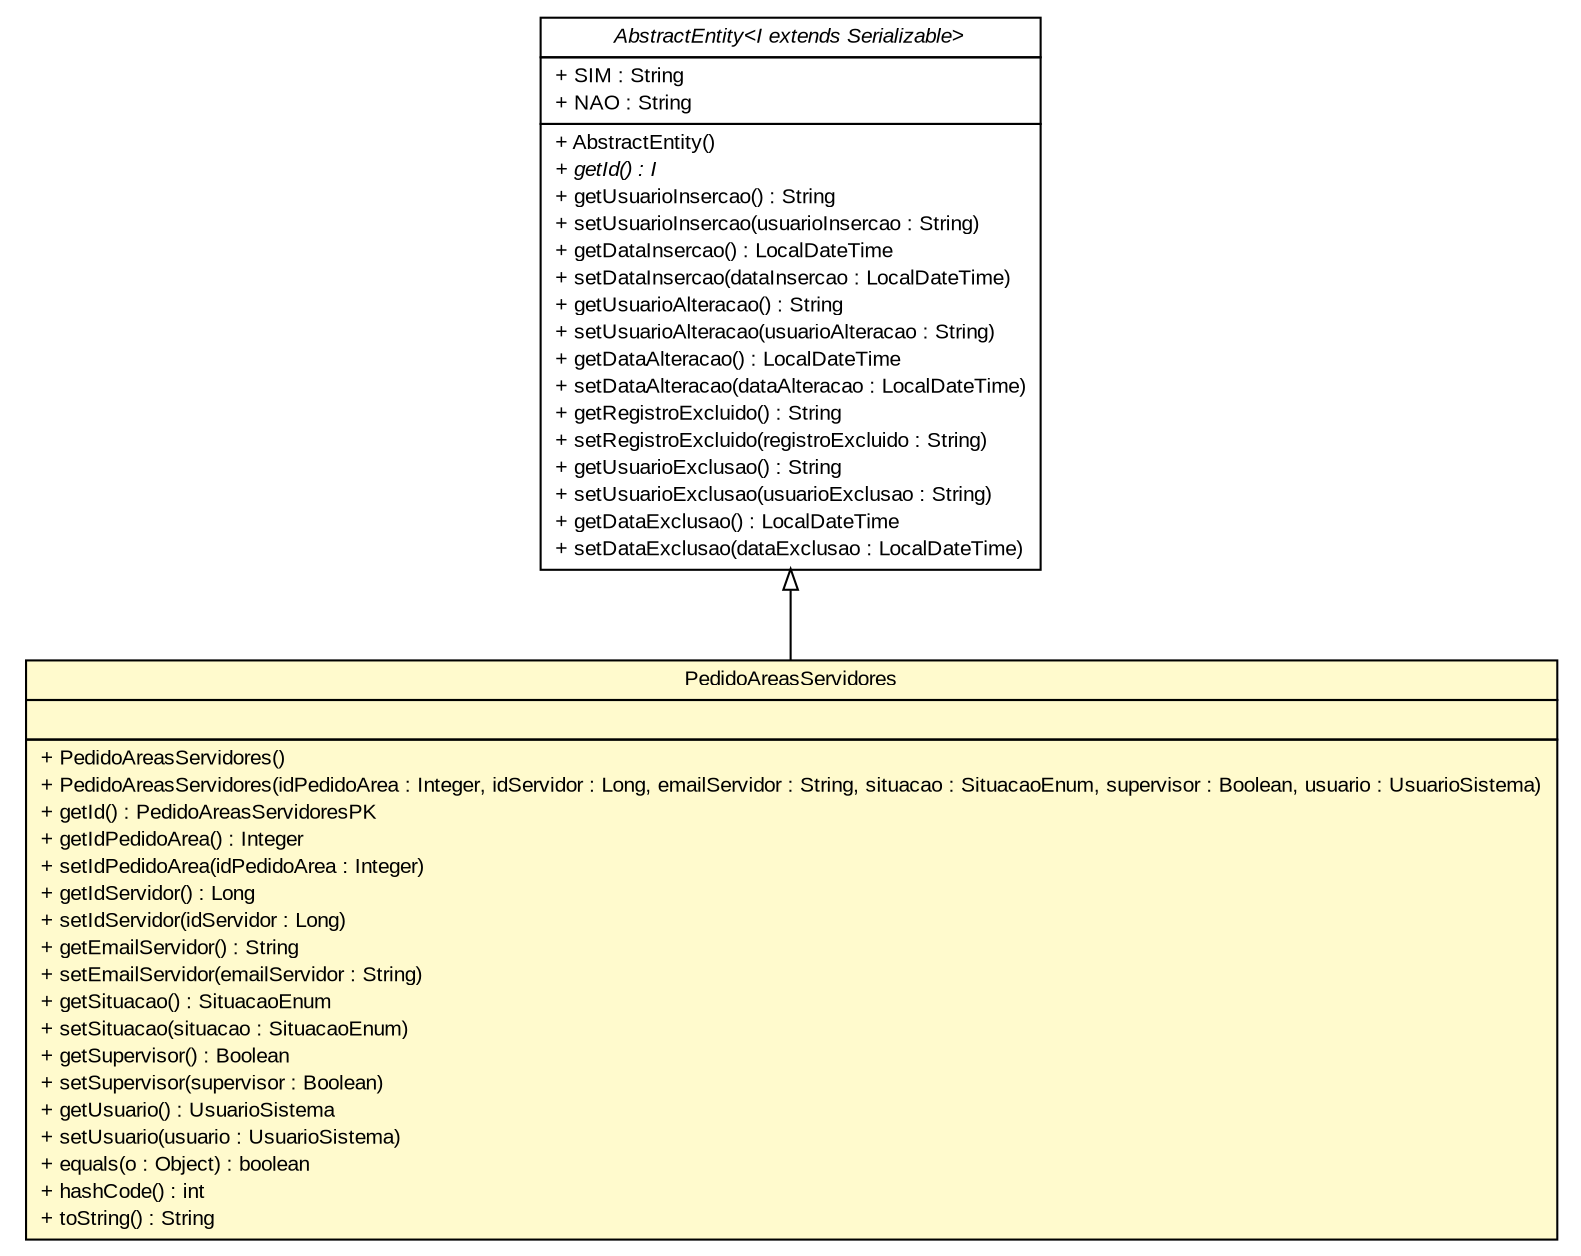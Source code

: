 #!/usr/local/bin/dot
#
# Class diagram 
# Generated by UMLGraph version R5_6 (http://www.umlgraph.org/)
#

digraph G {
	edge [fontname="arial",fontsize=10,labelfontname="arial",labelfontsize=10];
	node [fontname="arial",fontsize=10,shape=plaintext];
	nodesep=0.25;
	ranksep=0.5;
	// br.gov.to.sefaz.persistence.entity.AbstractEntity<I extends java.io.Serializable>
	c570992 [label=<<table title="br.gov.to.sefaz.persistence.entity.AbstractEntity" border="0" cellborder="1" cellspacing="0" cellpadding="2" port="p" href="../../../persistence/entity/AbstractEntity.html">
		<tr><td><table border="0" cellspacing="0" cellpadding="1">
<tr><td align="center" balign="center"><font face="arial italic"> AbstractEntity&lt;I extends Serializable&gt; </font></td></tr>
		</table></td></tr>
		<tr><td><table border="0" cellspacing="0" cellpadding="1">
<tr><td align="left" balign="left"> + SIM : String </td></tr>
<tr><td align="left" balign="left"> + NAO : String </td></tr>
		</table></td></tr>
		<tr><td><table border="0" cellspacing="0" cellpadding="1">
<tr><td align="left" balign="left"> + AbstractEntity() </td></tr>
<tr><td align="left" balign="left"><font face="arial italic" point-size="10.0"> + getId() : I </font></td></tr>
<tr><td align="left" balign="left"> + getUsuarioInsercao() : String </td></tr>
<tr><td align="left" balign="left"> + setUsuarioInsercao(usuarioInsercao : String) </td></tr>
<tr><td align="left" balign="left"> + getDataInsercao() : LocalDateTime </td></tr>
<tr><td align="left" balign="left"> + setDataInsercao(dataInsercao : LocalDateTime) </td></tr>
<tr><td align="left" balign="left"> + getUsuarioAlteracao() : String </td></tr>
<tr><td align="left" balign="left"> + setUsuarioAlteracao(usuarioAlteracao : String) </td></tr>
<tr><td align="left" balign="left"> + getDataAlteracao() : LocalDateTime </td></tr>
<tr><td align="left" balign="left"> + setDataAlteracao(dataAlteracao : LocalDateTime) </td></tr>
<tr><td align="left" balign="left"> + getRegistroExcluido() : String </td></tr>
<tr><td align="left" balign="left"> + setRegistroExcluido(registroExcluido : String) </td></tr>
<tr><td align="left" balign="left"> + getUsuarioExclusao() : String </td></tr>
<tr><td align="left" balign="left"> + setUsuarioExclusao(usuarioExclusao : String) </td></tr>
<tr><td align="left" balign="left"> + getDataExclusao() : LocalDateTime </td></tr>
<tr><td align="left" balign="left"> + setDataExclusao(dataExclusao : LocalDateTime) </td></tr>
		</table></td></tr>
		</table>>, URL="../../../persistence/entity/AbstractEntity.html", fontname="arial", fontcolor="black", fontsize=10.0];
	// br.gov.to.sefaz.arr.persistence.entity.PedidoAreasServidores
	c571543 [label=<<table title="br.gov.to.sefaz.arr.persistence.entity.PedidoAreasServidores" border="0" cellborder="1" cellspacing="0" cellpadding="2" port="p" bgcolor="lemonChiffon" href="./PedidoAreasServidores.html">
		<tr><td><table border="0" cellspacing="0" cellpadding="1">
<tr><td align="center" balign="center"> PedidoAreasServidores </td></tr>
		</table></td></tr>
		<tr><td><table border="0" cellspacing="0" cellpadding="1">
<tr><td align="left" balign="left">  </td></tr>
		</table></td></tr>
		<tr><td><table border="0" cellspacing="0" cellpadding="1">
<tr><td align="left" balign="left"> + PedidoAreasServidores() </td></tr>
<tr><td align="left" balign="left"> + PedidoAreasServidores(idPedidoArea : Integer, idServidor : Long, emailServidor : String, situacao : SituacaoEnum, supervisor : Boolean, usuario : UsuarioSistema) </td></tr>
<tr><td align="left" balign="left"> + getId() : PedidoAreasServidoresPK </td></tr>
<tr><td align="left" balign="left"> + getIdPedidoArea() : Integer </td></tr>
<tr><td align="left" balign="left"> + setIdPedidoArea(idPedidoArea : Integer) </td></tr>
<tr><td align="left" balign="left"> + getIdServidor() : Long </td></tr>
<tr><td align="left" balign="left"> + setIdServidor(idServidor : Long) </td></tr>
<tr><td align="left" balign="left"> + getEmailServidor() : String </td></tr>
<tr><td align="left" balign="left"> + setEmailServidor(emailServidor : String) </td></tr>
<tr><td align="left" balign="left"> + getSituacao() : SituacaoEnum </td></tr>
<tr><td align="left" balign="left"> + setSituacao(situacao : SituacaoEnum) </td></tr>
<tr><td align="left" balign="left"> + getSupervisor() : Boolean </td></tr>
<tr><td align="left" balign="left"> + setSupervisor(supervisor : Boolean) </td></tr>
<tr><td align="left" balign="left"> + getUsuario() : UsuarioSistema </td></tr>
<tr><td align="left" balign="left"> + setUsuario(usuario : UsuarioSistema) </td></tr>
<tr><td align="left" balign="left"> + equals(o : Object) : boolean </td></tr>
<tr><td align="left" balign="left"> + hashCode() : int </td></tr>
<tr><td align="left" balign="left"> + toString() : String </td></tr>
		</table></td></tr>
		</table>>, URL="./PedidoAreasServidores.html", fontname="arial", fontcolor="black", fontsize=10.0];
	//br.gov.to.sefaz.arr.persistence.entity.PedidoAreasServidores extends br.gov.to.sefaz.persistence.entity.AbstractEntity<br.gov.to.sefaz.arr.persistence.entity.PedidoAreasServidoresPK>
	c570992:p -> c571543:p [dir=back,arrowtail=empty];
}

